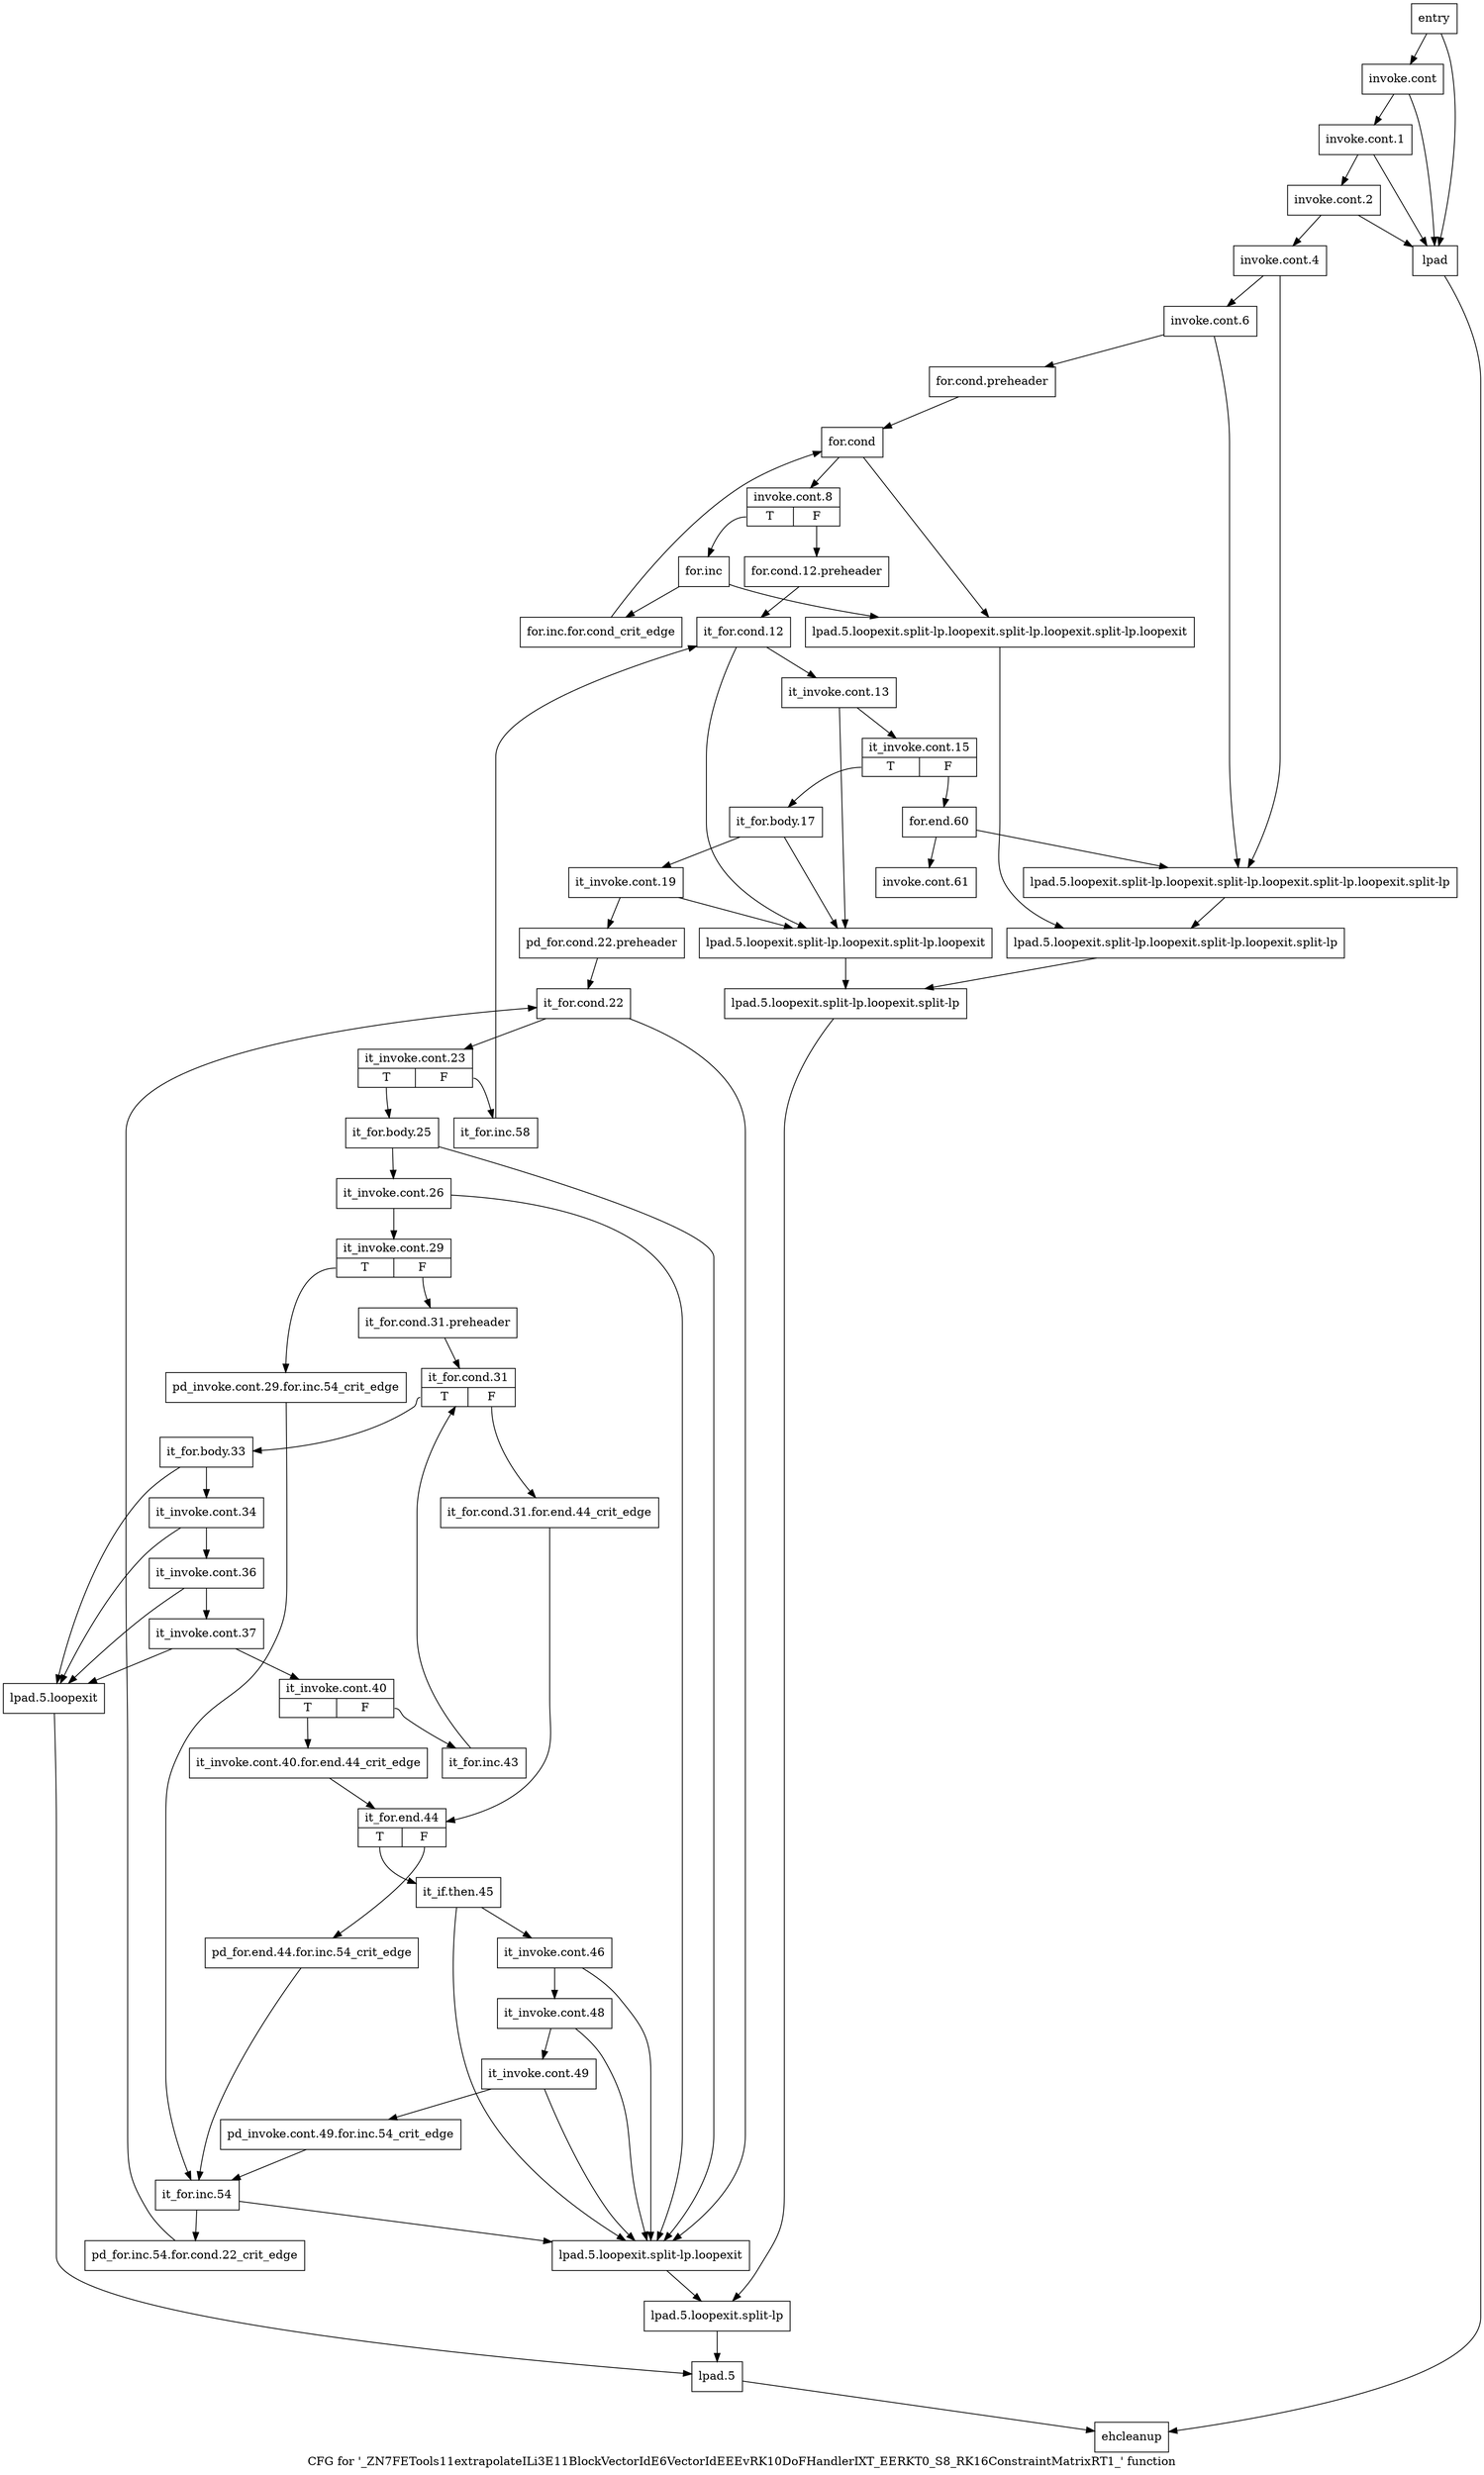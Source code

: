 digraph "CFG for '_ZN7FETools11extrapolateILi3E11BlockVectorIdE6VectorIdEEEvRK10DoFHandlerIXT_EERKT0_S8_RK16ConstraintMatrixRT1_' function" {
	label="CFG for '_ZN7FETools11extrapolateILi3E11BlockVectorIdE6VectorIdEEEvRK10DoFHandlerIXT_EERKT0_S8_RK16ConstraintMatrixRT1_' function";

	Node0x529e1a0 [shape=record,label="{entry}"];
	Node0x529e1a0 -> Node0x529e1f0;
	Node0x529e1a0 -> Node0x529e560;
	Node0x529e1f0 [shape=record,label="{invoke.cont}"];
	Node0x529e1f0 -> Node0x529e240;
	Node0x529e1f0 -> Node0x529e560;
	Node0x529e240 [shape=record,label="{invoke.cont.1}"];
	Node0x529e240 -> Node0x529e290;
	Node0x529e240 -> Node0x529e560;
	Node0x529e290 [shape=record,label="{invoke.cont.2}"];
	Node0x529e290 -> Node0x529e2e0;
	Node0x529e290 -> Node0x529e560;
	Node0x529e2e0 [shape=record,label="{invoke.cont.4}"];
	Node0x529e2e0 -> Node0x529e330;
	Node0x529e2e0 -> Node0x529e6f0;
	Node0x529e330 [shape=record,label="{invoke.cont.6}"];
	Node0x529e330 -> Node0x529e380;
	Node0x529e330 -> Node0x529e6f0;
	Node0x529e380 [shape=record,label="{for.cond.preheader}"];
	Node0x529e380 -> Node0x529e3d0;
	Node0x529e3d0 [shape=record,label="{for.cond}"];
	Node0x529e3d0 -> Node0x529e420;
	Node0x529e3d0 -> Node0x529e6a0;
	Node0x529e420 [shape=record,label="{invoke.cont.8|{<s0>T|<s1>F}}"];
	Node0x529e420:s0 -> Node0x529e4c0;
	Node0x529e420:s1 -> Node0x529e470;
	Node0x529e470 [shape=record,label="{for.cond.12.preheader}"];
	Node0x529e470 -> Node0x529e880;
	Node0x529e4c0 [shape=record,label="{for.inc}"];
	Node0x529e4c0 -> Node0x529e510;
	Node0x529e4c0 -> Node0x529e6a0;
	Node0x529e510 [shape=record,label="{for.inc.for.cond_crit_edge}"];
	Node0x529e510 -> Node0x529e3d0;
	Node0x529e560 [shape=record,label="{lpad}"];
	Node0x529e560 -> Node0x529f320;
	Node0x529e5b0 [shape=record,label="{lpad.5.loopexit}"];
	Node0x529e5b0 -> Node0x529e830;
	Node0x529e600 [shape=record,label="{lpad.5.loopexit.split-lp.loopexit}"];
	Node0x529e600 -> Node0x529e7e0;
	Node0x529e650 [shape=record,label="{lpad.5.loopexit.split-lp.loopexit.split-lp.loopexit}"];
	Node0x529e650 -> Node0x529e790;
	Node0x529e6a0 [shape=record,label="{lpad.5.loopexit.split-lp.loopexit.split-lp.loopexit.split-lp.loopexit}"];
	Node0x529e6a0 -> Node0x529e740;
	Node0x529e6f0 [shape=record,label="{lpad.5.loopexit.split-lp.loopexit.split-lp.loopexit.split-lp.loopexit.split-lp}"];
	Node0x529e6f0 -> Node0x529e740;
	Node0x529e740 [shape=record,label="{lpad.5.loopexit.split-lp.loopexit.split-lp.loopexit.split-lp}"];
	Node0x529e740 -> Node0x529e790;
	Node0x529e790 [shape=record,label="{lpad.5.loopexit.split-lp.loopexit.split-lp}"];
	Node0x529e790 -> Node0x529e7e0;
	Node0x529e7e0 [shape=record,label="{lpad.5.loopexit.split-lp}"];
	Node0x529e7e0 -> Node0x529e830;
	Node0x529e830 [shape=record,label="{lpad.5}"];
	Node0x529e830 -> Node0x529f320;
	Node0x529e880 [shape=record,label="{it_for.cond.12}"];
	Node0x529e880 -> Node0x529e8d0;
	Node0x529e880 -> Node0x529e650;
	Node0x529e8d0 [shape=record,label="{it_invoke.cont.13}"];
	Node0x529e8d0 -> Node0x529e920;
	Node0x529e8d0 -> Node0x529e650;
	Node0x529e920 [shape=record,label="{it_invoke.cont.15|{<s0>T|<s1>F}}"];
	Node0x529e920:s0 -> Node0x529e970;
	Node0x529e920:s1 -> Node0x529f280;
	Node0x529e970 [shape=record,label="{it_for.body.17}"];
	Node0x529e970 -> Node0x529e9c0;
	Node0x529e970 -> Node0x529e650;
	Node0x529e9c0 [shape=record,label="{it_invoke.cont.19}"];
	Node0x529e9c0 -> Node0x529ea10;
	Node0x529e9c0 -> Node0x529e650;
	Node0x529ea10 [shape=record,label="{pd_for.cond.22.preheader}"];
	Node0x529ea10 -> Node0x529ea60;
	Node0x529ea60 [shape=record,label="{it_for.cond.22}"];
	Node0x529ea60 -> Node0x529eab0;
	Node0x529ea60 -> Node0x529e600;
	Node0x529eab0 [shape=record,label="{it_invoke.cont.23|{<s0>T|<s1>F}}"];
	Node0x529eab0:s0 -> Node0x529eb00;
	Node0x529eab0:s1 -> Node0x529f230;
	Node0x529eb00 [shape=record,label="{it_for.body.25}"];
	Node0x529eb00 -> Node0x529eb50;
	Node0x529eb00 -> Node0x529e600;
	Node0x529eb50 [shape=record,label="{it_invoke.cont.26}"];
	Node0x529eb50 -> Node0x529eba0;
	Node0x529eb50 -> Node0x529e600;
	Node0x529eba0 [shape=record,label="{it_invoke.cont.29|{<s0>T|<s1>F}}"];
	Node0x529eba0:s0 -> Node0x529ebf0;
	Node0x529eba0:s1 -> Node0x529ec40;
	Node0x529ebf0 [shape=record,label="{pd_invoke.cont.29.for.inc.54_crit_edge}"];
	Node0x529ebf0 -> Node0x529f190;
	Node0x529ec40 [shape=record,label="{it_for.cond.31.preheader}"];
	Node0x529ec40 -> Node0x529ec90;
	Node0x529ec90 [shape=record,label="{it_for.cond.31|{<s0>T|<s1>F}}"];
	Node0x529ec90:s0 -> Node0x529ed30;
	Node0x529ec90:s1 -> Node0x529ece0;
	Node0x529ece0 [shape=record,label="{it_for.cond.31.for.end.44_crit_edge}"];
	Node0x529ece0 -> Node0x529ef60;
	Node0x529ed30 [shape=record,label="{it_for.body.33}"];
	Node0x529ed30 -> Node0x529ed80;
	Node0x529ed30 -> Node0x529e5b0;
	Node0x529ed80 [shape=record,label="{it_invoke.cont.34}"];
	Node0x529ed80 -> Node0x529edd0;
	Node0x529ed80 -> Node0x529e5b0;
	Node0x529edd0 [shape=record,label="{it_invoke.cont.36}"];
	Node0x529edd0 -> Node0x529ee20;
	Node0x529edd0 -> Node0x529e5b0;
	Node0x529ee20 [shape=record,label="{it_invoke.cont.37}"];
	Node0x529ee20 -> Node0x529ee70;
	Node0x529ee20 -> Node0x529e5b0;
	Node0x529ee70 [shape=record,label="{it_invoke.cont.40|{<s0>T|<s1>F}}"];
	Node0x529ee70:s0 -> Node0x529eec0;
	Node0x529ee70:s1 -> Node0x529ef10;
	Node0x529eec0 [shape=record,label="{it_invoke.cont.40.for.end.44_crit_edge}"];
	Node0x529eec0 -> Node0x529ef60;
	Node0x529ef10 [shape=record,label="{it_for.inc.43}"];
	Node0x529ef10 -> Node0x529ec90;
	Node0x529ef60 [shape=record,label="{it_for.end.44|{<s0>T|<s1>F}}"];
	Node0x529ef60:s0 -> Node0x529f000;
	Node0x529ef60:s1 -> Node0x529efb0;
	Node0x529efb0 [shape=record,label="{pd_for.end.44.for.inc.54_crit_edge}"];
	Node0x529efb0 -> Node0x529f190;
	Node0x529f000 [shape=record,label="{it_if.then.45}"];
	Node0x529f000 -> Node0x529f050;
	Node0x529f000 -> Node0x529e600;
	Node0x529f050 [shape=record,label="{it_invoke.cont.46}"];
	Node0x529f050 -> Node0x529f0a0;
	Node0x529f050 -> Node0x529e600;
	Node0x529f0a0 [shape=record,label="{it_invoke.cont.48}"];
	Node0x529f0a0 -> Node0x529f0f0;
	Node0x529f0a0 -> Node0x529e600;
	Node0x529f0f0 [shape=record,label="{it_invoke.cont.49}"];
	Node0x529f0f0 -> Node0x529f140;
	Node0x529f0f0 -> Node0x529e600;
	Node0x529f140 [shape=record,label="{pd_invoke.cont.49.for.inc.54_crit_edge}"];
	Node0x529f140 -> Node0x529f190;
	Node0x529f190 [shape=record,label="{it_for.inc.54}"];
	Node0x529f190 -> Node0x529f1e0;
	Node0x529f190 -> Node0x529e600;
	Node0x529f1e0 [shape=record,label="{pd_for.inc.54.for.cond.22_crit_edge}"];
	Node0x529f1e0 -> Node0x529ea60;
	Node0x529f230 [shape=record,label="{it_for.inc.58}"];
	Node0x529f230 -> Node0x529e880;
	Node0x529f280 [shape=record,label="{for.end.60}"];
	Node0x529f280 -> Node0x529f2d0;
	Node0x529f280 -> Node0x529e6f0;
	Node0x529f2d0 [shape=record,label="{invoke.cont.61}"];
	Node0x529f320 [shape=record,label="{ehcleanup}"];
}
